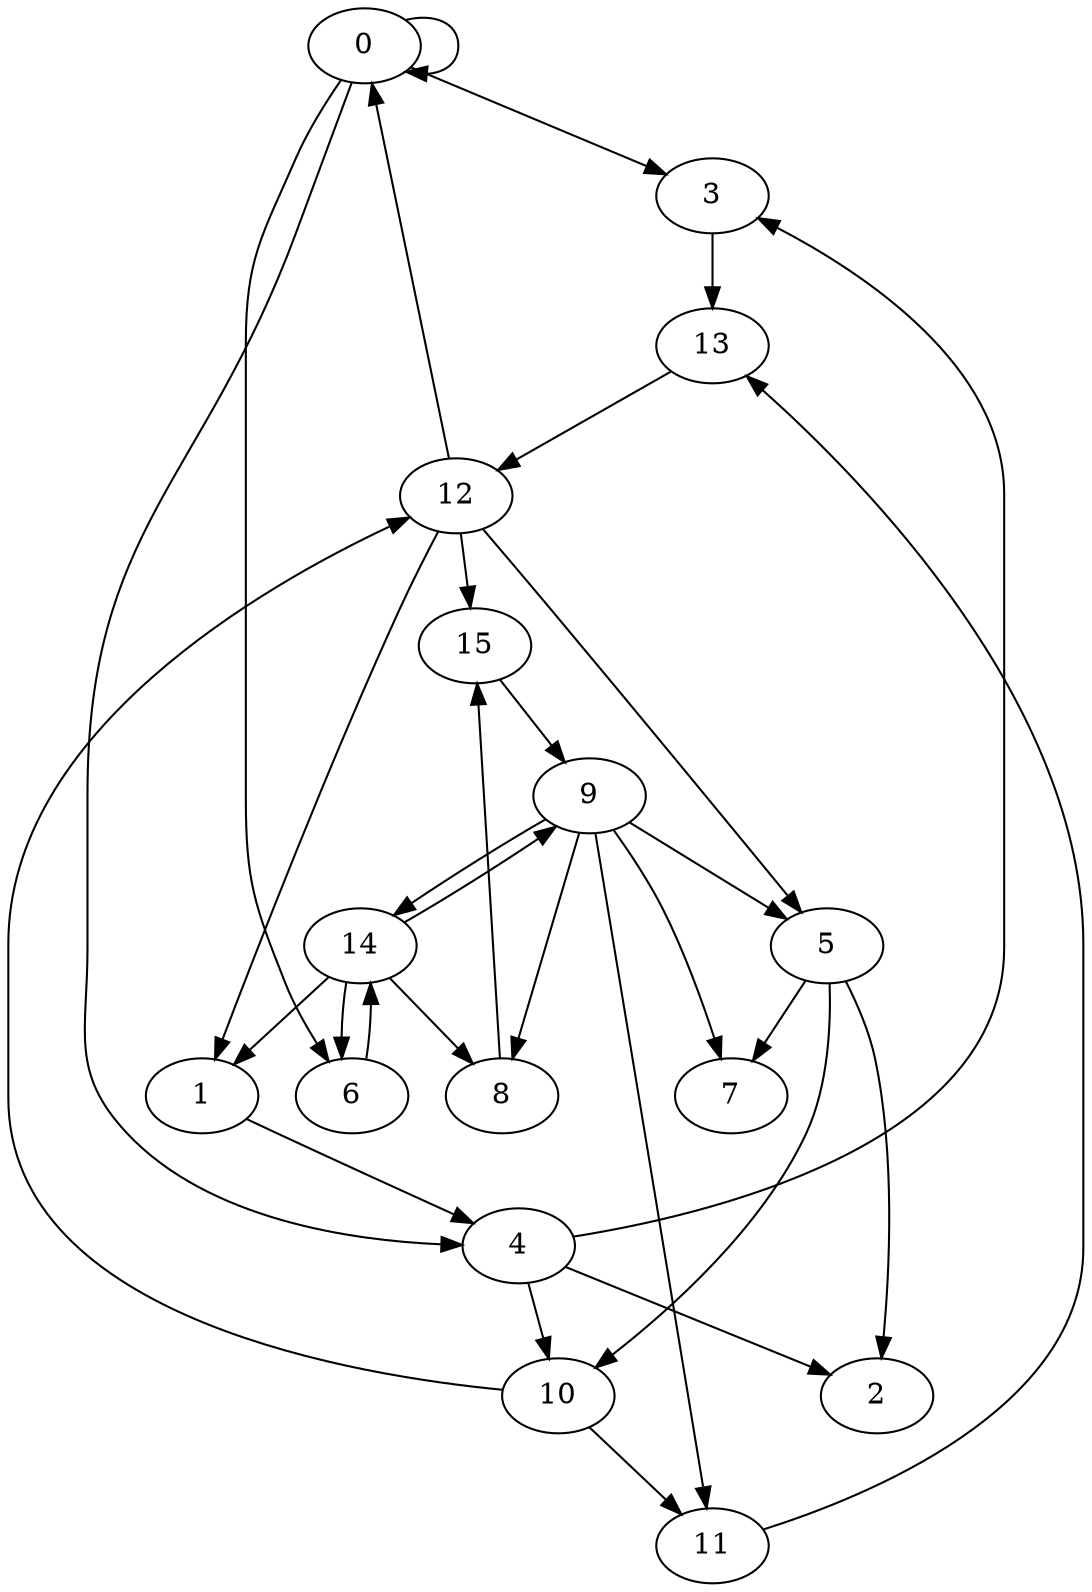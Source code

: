 digraph "" {
	0 -> 0;
	0 -> 3;
	0 -> 4;
	0 -> 6;
	1 -> 4;
	3 -> 13;
	4 -> 2;
	4 -> 3;
	4 -> 10;
	5 -> 2;
	5 -> 7;
	5 -> 10;
	6 -> 14;
	8 -> 15;
	9 -> 5;
	9 -> 7;
	9 -> 8;
	9 -> 11;
	9 -> 14;
	10 -> 11;
	10 -> 12;
	11 -> 13;
	12 -> 0;
	12 -> 1;
	12 -> 5;
	12 -> 15;
	13 -> 12;
	14 -> 1;
	14 -> 6;
	14 -> 8;
	14 -> 9;
	15 -> 9;
}
